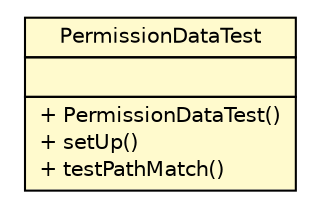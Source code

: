 #!/usr/local/bin/dot
#
# Class diagram 
# Generated by UMLGraph version 5.1 (http://www.umlgraph.org/)
#

digraph G {
	edge [fontname="Helvetica",fontsize=10,labelfontname="Helvetica",labelfontsize=10];
	node [fontname="Helvetica",fontsize=10,shape=plaintext];
	nodesep=0.25;
	ranksep=0.5;
	// com.apporiented.hermesftp.usermanager.impl.PermissionDataTest
	c445 [label=<<table title="com.apporiented.hermesftp.usermanager.impl.PermissionDataTest" border="0" cellborder="1" cellspacing="0" cellpadding="2" port="p" bgcolor="lemonChiffon" href="./PermissionDataTest.html">
		<tr><td><table border="0" cellspacing="0" cellpadding="1">
<tr><td align="center" balign="center"> PermissionDataTest </td></tr>
		</table></td></tr>
		<tr><td><table border="0" cellspacing="0" cellpadding="1">
<tr><td align="left" balign="left">  </td></tr>
		</table></td></tr>
		<tr><td><table border="0" cellspacing="0" cellpadding="1">
<tr><td align="left" balign="left"> + PermissionDataTest() </td></tr>
<tr><td align="left" balign="left"> + setUp() </td></tr>
<tr><td align="left" balign="left"> + testPathMatch() </td></tr>
		</table></td></tr>
		</table>>, fontname="Helvetica", fontcolor="black", fontsize=10.0];
}

